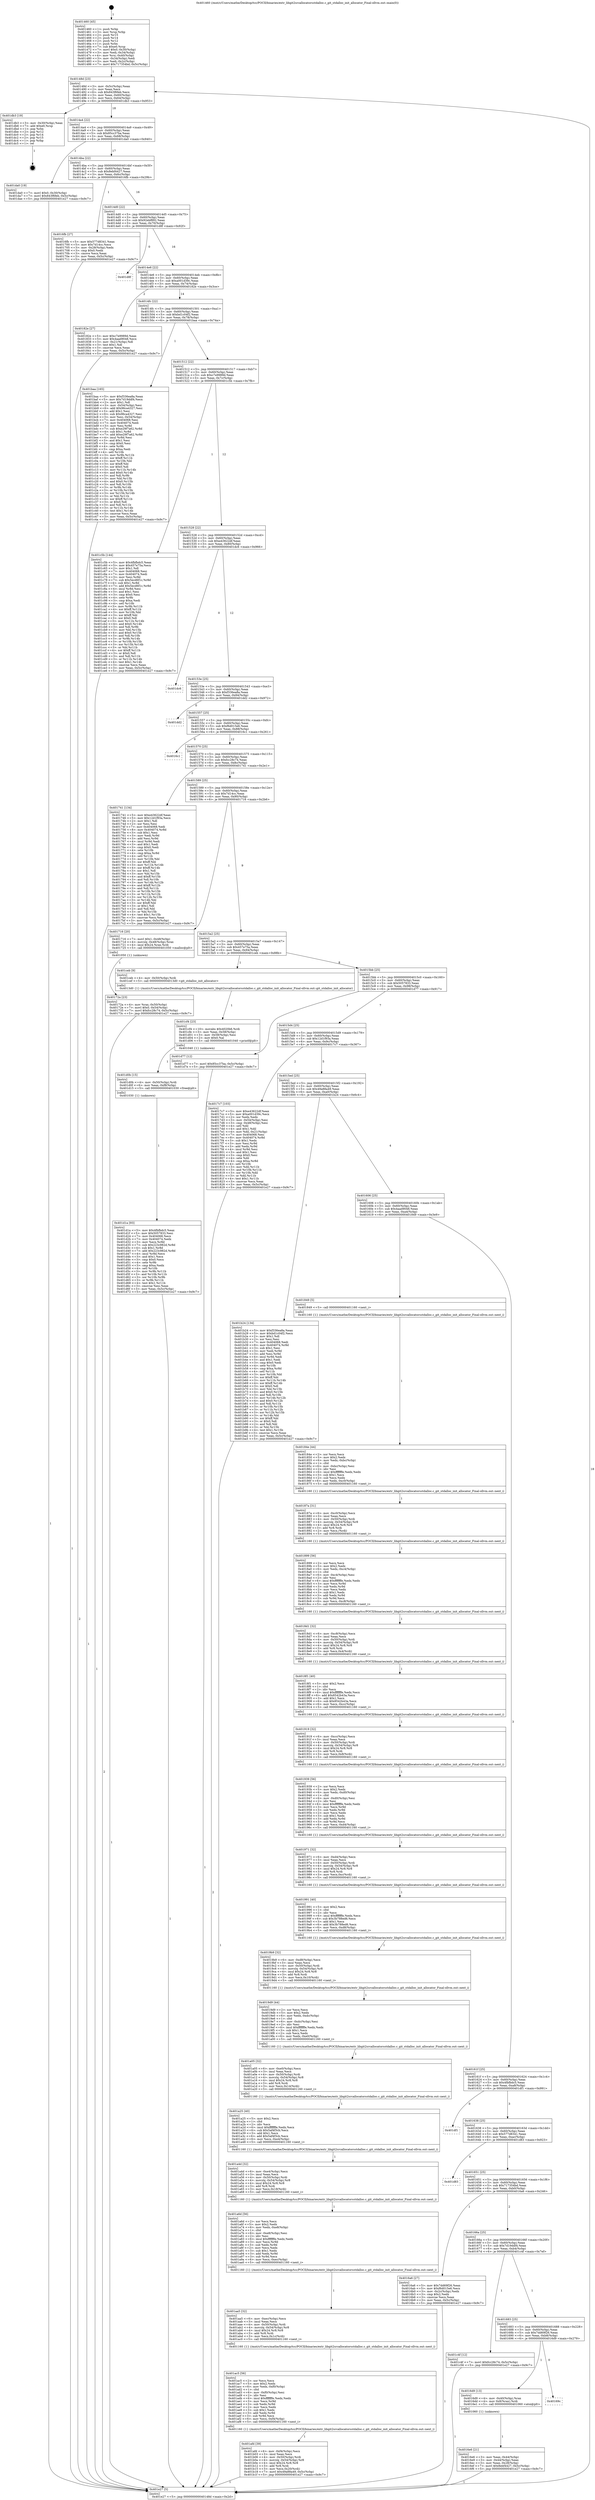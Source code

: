 digraph "0x401460" {
  label = "0x401460 (/mnt/c/Users/mathe/Desktop/tcc/POCII/binaries/extr_libgit2srcallocatorsstdalloc.c_git_stdalloc_init_allocator_Final-ollvm.out::main(0))"
  labelloc = "t"
  node[shape=record]

  Entry [label="",width=0.3,height=0.3,shape=circle,fillcolor=black,style=filled]
  "0x40148d" [label="{
     0x40148d [23]\l
     | [instrs]\l
     &nbsp;&nbsp;0x40148d \<+3\>: mov -0x5c(%rbp),%eax\l
     &nbsp;&nbsp;0x401490 \<+2\>: mov %eax,%ecx\l
     &nbsp;&nbsp;0x401492 \<+6\>: sub $0x843f6feb,%ecx\l
     &nbsp;&nbsp;0x401498 \<+3\>: mov %eax,-0x60(%rbp)\l
     &nbsp;&nbsp;0x40149b \<+3\>: mov %ecx,-0x64(%rbp)\l
     &nbsp;&nbsp;0x40149e \<+6\>: je 0000000000401db3 \<main+0x953\>\l
  }"]
  "0x401db3" [label="{
     0x401db3 [19]\l
     | [instrs]\l
     &nbsp;&nbsp;0x401db3 \<+3\>: mov -0x30(%rbp),%eax\l
     &nbsp;&nbsp;0x401db6 \<+7\>: add $0xe0,%rsp\l
     &nbsp;&nbsp;0x401dbd \<+1\>: pop %rbx\l
     &nbsp;&nbsp;0x401dbe \<+2\>: pop %r12\l
     &nbsp;&nbsp;0x401dc0 \<+2\>: pop %r14\l
     &nbsp;&nbsp;0x401dc2 \<+2\>: pop %r15\l
     &nbsp;&nbsp;0x401dc4 \<+1\>: pop %rbp\l
     &nbsp;&nbsp;0x401dc5 \<+1\>: ret\l
  }"]
  "0x4014a4" [label="{
     0x4014a4 [22]\l
     | [instrs]\l
     &nbsp;&nbsp;0x4014a4 \<+5\>: jmp 00000000004014a9 \<main+0x49\>\l
     &nbsp;&nbsp;0x4014a9 \<+3\>: mov -0x60(%rbp),%eax\l
     &nbsp;&nbsp;0x4014ac \<+5\>: sub $0x85cc37ba,%eax\l
     &nbsp;&nbsp;0x4014b1 \<+3\>: mov %eax,-0x68(%rbp)\l
     &nbsp;&nbsp;0x4014b4 \<+6\>: je 0000000000401da0 \<main+0x940\>\l
  }"]
  Exit [label="",width=0.3,height=0.3,shape=circle,fillcolor=black,style=filled,peripheries=2]
  "0x401da0" [label="{
     0x401da0 [19]\l
     | [instrs]\l
     &nbsp;&nbsp;0x401da0 \<+7\>: movl $0x0,-0x30(%rbp)\l
     &nbsp;&nbsp;0x401da7 \<+7\>: movl $0x843f6feb,-0x5c(%rbp)\l
     &nbsp;&nbsp;0x401dae \<+5\>: jmp 0000000000401e27 \<main+0x9c7\>\l
  }"]
  "0x4014ba" [label="{
     0x4014ba [22]\l
     | [instrs]\l
     &nbsp;&nbsp;0x4014ba \<+5\>: jmp 00000000004014bf \<main+0x5f\>\l
     &nbsp;&nbsp;0x4014bf \<+3\>: mov -0x60(%rbp),%eax\l
     &nbsp;&nbsp;0x4014c2 \<+5\>: sub $0x8ebf4427,%eax\l
     &nbsp;&nbsp;0x4014c7 \<+3\>: mov %eax,-0x6c(%rbp)\l
     &nbsp;&nbsp;0x4014ca \<+6\>: je 00000000004016fb \<main+0x29b\>\l
  }"]
  "0x401d1a" [label="{
     0x401d1a [93]\l
     | [instrs]\l
     &nbsp;&nbsp;0x401d1a \<+5\>: mov $0x4fbfbdc5,%eax\l
     &nbsp;&nbsp;0x401d1f \<+5\>: mov $0x5057833,%esi\l
     &nbsp;&nbsp;0x401d24 \<+7\>: mov 0x404068,%ecx\l
     &nbsp;&nbsp;0x401d2b \<+7\>: mov 0x404074,%edx\l
     &nbsp;&nbsp;0x401d32 \<+3\>: mov %ecx,%r8d\l
     &nbsp;&nbsp;0x401d35 \<+7\>: sub $0x223c982d,%r8d\l
     &nbsp;&nbsp;0x401d3c \<+4\>: sub $0x1,%r8d\l
     &nbsp;&nbsp;0x401d40 \<+7\>: add $0x223c982d,%r8d\l
     &nbsp;&nbsp;0x401d47 \<+4\>: imul %r8d,%ecx\l
     &nbsp;&nbsp;0x401d4b \<+3\>: and $0x1,%ecx\l
     &nbsp;&nbsp;0x401d4e \<+3\>: cmp $0x0,%ecx\l
     &nbsp;&nbsp;0x401d51 \<+4\>: sete %r9b\l
     &nbsp;&nbsp;0x401d55 \<+3\>: cmp $0xa,%edx\l
     &nbsp;&nbsp;0x401d58 \<+4\>: setl %r10b\l
     &nbsp;&nbsp;0x401d5c \<+3\>: mov %r9b,%r11b\l
     &nbsp;&nbsp;0x401d5f \<+3\>: and %r10b,%r11b\l
     &nbsp;&nbsp;0x401d62 \<+3\>: xor %r10b,%r9b\l
     &nbsp;&nbsp;0x401d65 \<+3\>: or %r9b,%r11b\l
     &nbsp;&nbsp;0x401d68 \<+4\>: test $0x1,%r11b\l
     &nbsp;&nbsp;0x401d6c \<+3\>: cmovne %esi,%eax\l
     &nbsp;&nbsp;0x401d6f \<+3\>: mov %eax,-0x5c(%rbp)\l
     &nbsp;&nbsp;0x401d72 \<+5\>: jmp 0000000000401e27 \<main+0x9c7\>\l
  }"]
  "0x4016fb" [label="{
     0x4016fb [27]\l
     | [instrs]\l
     &nbsp;&nbsp;0x4016fb \<+5\>: mov $0x577d8341,%eax\l
     &nbsp;&nbsp;0x401700 \<+5\>: mov $0x7d14cc,%ecx\l
     &nbsp;&nbsp;0x401705 \<+3\>: mov -0x28(%rbp),%edx\l
     &nbsp;&nbsp;0x401708 \<+3\>: cmp $0x0,%edx\l
     &nbsp;&nbsp;0x40170b \<+3\>: cmove %ecx,%eax\l
     &nbsp;&nbsp;0x40170e \<+3\>: mov %eax,-0x5c(%rbp)\l
     &nbsp;&nbsp;0x401711 \<+5\>: jmp 0000000000401e27 \<main+0x9c7\>\l
  }"]
  "0x4014d0" [label="{
     0x4014d0 [22]\l
     | [instrs]\l
     &nbsp;&nbsp;0x4014d0 \<+5\>: jmp 00000000004014d5 \<main+0x75\>\l
     &nbsp;&nbsp;0x4014d5 \<+3\>: mov -0x60(%rbp),%eax\l
     &nbsp;&nbsp;0x4014d8 \<+5\>: sub $0x92ebf892,%eax\l
     &nbsp;&nbsp;0x4014dd \<+3\>: mov %eax,-0x70(%rbp)\l
     &nbsp;&nbsp;0x4014e0 \<+6\>: je 0000000000401d8f \<main+0x92f\>\l
  }"]
  "0x401d0b" [label="{
     0x401d0b [15]\l
     | [instrs]\l
     &nbsp;&nbsp;0x401d0b \<+4\>: mov -0x50(%rbp),%rdi\l
     &nbsp;&nbsp;0x401d0f \<+6\>: mov %eax,-0xf8(%rbp)\l
     &nbsp;&nbsp;0x401d15 \<+5\>: call 0000000000401030 \<free@plt\>\l
     | [calls]\l
     &nbsp;&nbsp;0x401030 \{1\} (unknown)\l
  }"]
  "0x401d8f" [label="{
     0x401d8f\l
  }", style=dashed]
  "0x4014e6" [label="{
     0x4014e6 [22]\l
     | [instrs]\l
     &nbsp;&nbsp;0x4014e6 \<+5\>: jmp 00000000004014eb \<main+0x8b\>\l
     &nbsp;&nbsp;0x4014eb \<+3\>: mov -0x60(%rbp),%eax\l
     &nbsp;&nbsp;0x4014ee \<+5\>: sub $0xa001d39c,%eax\l
     &nbsp;&nbsp;0x4014f3 \<+3\>: mov %eax,-0x74(%rbp)\l
     &nbsp;&nbsp;0x4014f6 \<+6\>: je 000000000040182e \<main+0x3ce\>\l
  }"]
  "0x401cf4" [label="{
     0x401cf4 [23]\l
     | [instrs]\l
     &nbsp;&nbsp;0x401cf4 \<+10\>: movabs $0x4020b6,%rdi\l
     &nbsp;&nbsp;0x401cfe \<+3\>: mov %eax,-0x58(%rbp)\l
     &nbsp;&nbsp;0x401d01 \<+3\>: mov -0x58(%rbp),%esi\l
     &nbsp;&nbsp;0x401d04 \<+2\>: mov $0x0,%al\l
     &nbsp;&nbsp;0x401d06 \<+5\>: call 0000000000401040 \<printf@plt\>\l
     | [calls]\l
     &nbsp;&nbsp;0x401040 \{1\} (unknown)\l
  }"]
  "0x40182e" [label="{
     0x40182e [27]\l
     | [instrs]\l
     &nbsp;&nbsp;0x40182e \<+5\>: mov $0xc7e9989d,%eax\l
     &nbsp;&nbsp;0x401833 \<+5\>: mov $0x4aad9048,%ecx\l
     &nbsp;&nbsp;0x401838 \<+3\>: mov -0x21(%rbp),%dl\l
     &nbsp;&nbsp;0x40183b \<+3\>: test $0x1,%dl\l
     &nbsp;&nbsp;0x40183e \<+3\>: cmovne %ecx,%eax\l
     &nbsp;&nbsp;0x401841 \<+3\>: mov %eax,-0x5c(%rbp)\l
     &nbsp;&nbsp;0x401844 \<+5\>: jmp 0000000000401e27 \<main+0x9c7\>\l
  }"]
  "0x4014fc" [label="{
     0x4014fc [22]\l
     | [instrs]\l
     &nbsp;&nbsp;0x4014fc \<+5\>: jmp 0000000000401501 \<main+0xa1\>\l
     &nbsp;&nbsp;0x401501 \<+3\>: mov -0x60(%rbp),%eax\l
     &nbsp;&nbsp;0x401504 \<+5\>: sub $0xbd1c04f2,%eax\l
     &nbsp;&nbsp;0x401509 \<+3\>: mov %eax,-0x78(%rbp)\l
     &nbsp;&nbsp;0x40150c \<+6\>: je 0000000000401baa \<main+0x74a\>\l
  }"]
  "0x401afd" [label="{
     0x401afd [39]\l
     | [instrs]\l
     &nbsp;&nbsp;0x401afd \<+6\>: mov -0xf4(%rbp),%ecx\l
     &nbsp;&nbsp;0x401b03 \<+3\>: imul %eax,%ecx\l
     &nbsp;&nbsp;0x401b06 \<+4\>: mov -0x50(%rbp),%rdi\l
     &nbsp;&nbsp;0x401b0a \<+4\>: movslq -0x54(%rbp),%r8\l
     &nbsp;&nbsp;0x401b0e \<+4\>: imul $0x24,%r8,%r8\l
     &nbsp;&nbsp;0x401b12 \<+3\>: add %r8,%rdi\l
     &nbsp;&nbsp;0x401b15 \<+3\>: mov %ecx,0x20(%rdi)\l
     &nbsp;&nbsp;0x401b18 \<+7\>: movl $0x49a88a49,-0x5c(%rbp)\l
     &nbsp;&nbsp;0x401b1f \<+5\>: jmp 0000000000401e27 \<main+0x9c7\>\l
  }"]
  "0x401baa" [label="{
     0x401baa [165]\l
     | [instrs]\l
     &nbsp;&nbsp;0x401baa \<+5\>: mov $0xf336ea8a,%eax\l
     &nbsp;&nbsp;0x401baf \<+5\>: mov $0x7d19ddf4,%ecx\l
     &nbsp;&nbsp;0x401bb4 \<+2\>: mov $0x1,%dl\l
     &nbsp;&nbsp;0x401bb6 \<+3\>: mov -0x54(%rbp),%esi\l
     &nbsp;&nbsp;0x401bb9 \<+6\>: add $0x96ca4327,%esi\l
     &nbsp;&nbsp;0x401bbf \<+3\>: add $0x1,%esi\l
     &nbsp;&nbsp;0x401bc2 \<+6\>: sub $0x96ca4327,%esi\l
     &nbsp;&nbsp;0x401bc8 \<+3\>: mov %esi,-0x54(%rbp)\l
     &nbsp;&nbsp;0x401bcb \<+7\>: mov 0x404068,%esi\l
     &nbsp;&nbsp;0x401bd2 \<+7\>: mov 0x404074,%edi\l
     &nbsp;&nbsp;0x401bd9 \<+3\>: mov %esi,%r8d\l
     &nbsp;&nbsp;0x401bdc \<+7\>: sub $0xe29f7a62,%r8d\l
     &nbsp;&nbsp;0x401be3 \<+4\>: sub $0x1,%r8d\l
     &nbsp;&nbsp;0x401be7 \<+7\>: add $0xe29f7a62,%r8d\l
     &nbsp;&nbsp;0x401bee \<+4\>: imul %r8d,%esi\l
     &nbsp;&nbsp;0x401bf2 \<+3\>: and $0x1,%esi\l
     &nbsp;&nbsp;0x401bf5 \<+3\>: cmp $0x0,%esi\l
     &nbsp;&nbsp;0x401bf8 \<+4\>: sete %r9b\l
     &nbsp;&nbsp;0x401bfc \<+3\>: cmp $0xa,%edi\l
     &nbsp;&nbsp;0x401bff \<+4\>: setl %r10b\l
     &nbsp;&nbsp;0x401c03 \<+3\>: mov %r9b,%r11b\l
     &nbsp;&nbsp;0x401c06 \<+4\>: xor $0xff,%r11b\l
     &nbsp;&nbsp;0x401c0a \<+3\>: mov %r10b,%bl\l
     &nbsp;&nbsp;0x401c0d \<+3\>: xor $0xff,%bl\l
     &nbsp;&nbsp;0x401c10 \<+3\>: xor $0x0,%dl\l
     &nbsp;&nbsp;0x401c13 \<+3\>: mov %r11b,%r14b\l
     &nbsp;&nbsp;0x401c16 \<+4\>: and $0x0,%r14b\l
     &nbsp;&nbsp;0x401c1a \<+3\>: and %dl,%r9b\l
     &nbsp;&nbsp;0x401c1d \<+3\>: mov %bl,%r15b\l
     &nbsp;&nbsp;0x401c20 \<+4\>: and $0x0,%r15b\l
     &nbsp;&nbsp;0x401c24 \<+3\>: and %dl,%r10b\l
     &nbsp;&nbsp;0x401c27 \<+3\>: or %r9b,%r14b\l
     &nbsp;&nbsp;0x401c2a \<+3\>: or %r10b,%r15b\l
     &nbsp;&nbsp;0x401c2d \<+3\>: xor %r15b,%r14b\l
     &nbsp;&nbsp;0x401c30 \<+3\>: or %bl,%r11b\l
     &nbsp;&nbsp;0x401c33 \<+4\>: xor $0xff,%r11b\l
     &nbsp;&nbsp;0x401c37 \<+3\>: or $0x0,%dl\l
     &nbsp;&nbsp;0x401c3a \<+3\>: and %dl,%r11b\l
     &nbsp;&nbsp;0x401c3d \<+3\>: or %r11b,%r14b\l
     &nbsp;&nbsp;0x401c40 \<+4\>: test $0x1,%r14b\l
     &nbsp;&nbsp;0x401c44 \<+3\>: cmovne %ecx,%eax\l
     &nbsp;&nbsp;0x401c47 \<+3\>: mov %eax,-0x5c(%rbp)\l
     &nbsp;&nbsp;0x401c4a \<+5\>: jmp 0000000000401e27 \<main+0x9c7\>\l
  }"]
  "0x401512" [label="{
     0x401512 [22]\l
     | [instrs]\l
     &nbsp;&nbsp;0x401512 \<+5\>: jmp 0000000000401517 \<main+0xb7\>\l
     &nbsp;&nbsp;0x401517 \<+3\>: mov -0x60(%rbp),%eax\l
     &nbsp;&nbsp;0x40151a \<+5\>: sub $0xc7e9989d,%eax\l
     &nbsp;&nbsp;0x40151f \<+3\>: mov %eax,-0x7c(%rbp)\l
     &nbsp;&nbsp;0x401522 \<+6\>: je 0000000000401c5b \<main+0x7fb\>\l
  }"]
  "0x401ac5" [label="{
     0x401ac5 [56]\l
     | [instrs]\l
     &nbsp;&nbsp;0x401ac5 \<+2\>: xor %ecx,%ecx\l
     &nbsp;&nbsp;0x401ac7 \<+5\>: mov $0x2,%edx\l
     &nbsp;&nbsp;0x401acc \<+6\>: mov %edx,-0xf0(%rbp)\l
     &nbsp;&nbsp;0x401ad2 \<+1\>: cltd\l
     &nbsp;&nbsp;0x401ad3 \<+6\>: mov -0xf0(%rbp),%esi\l
     &nbsp;&nbsp;0x401ad9 \<+2\>: idiv %esi\l
     &nbsp;&nbsp;0x401adb \<+6\>: imul $0xfffffffe,%edx,%edx\l
     &nbsp;&nbsp;0x401ae1 \<+3\>: mov %ecx,%r9d\l
     &nbsp;&nbsp;0x401ae4 \<+3\>: sub %edx,%r9d\l
     &nbsp;&nbsp;0x401ae7 \<+2\>: mov %ecx,%edx\l
     &nbsp;&nbsp;0x401ae9 \<+3\>: sub $0x1,%edx\l
     &nbsp;&nbsp;0x401aec \<+3\>: add %edx,%r9d\l
     &nbsp;&nbsp;0x401aef \<+3\>: sub %r9d,%ecx\l
     &nbsp;&nbsp;0x401af2 \<+6\>: mov %ecx,-0xf4(%rbp)\l
     &nbsp;&nbsp;0x401af8 \<+5\>: call 0000000000401160 \<next_i\>\l
     | [calls]\l
     &nbsp;&nbsp;0x401160 \{1\} (/mnt/c/Users/mathe/Desktop/tcc/POCII/binaries/extr_libgit2srcallocatorsstdalloc.c_git_stdalloc_init_allocator_Final-ollvm.out::next_i)\l
  }"]
  "0x401c5b" [label="{
     0x401c5b [144]\l
     | [instrs]\l
     &nbsp;&nbsp;0x401c5b \<+5\>: mov $0x4fbfbdc5,%eax\l
     &nbsp;&nbsp;0x401c60 \<+5\>: mov $0x457e75a,%ecx\l
     &nbsp;&nbsp;0x401c65 \<+2\>: mov $0x1,%dl\l
     &nbsp;&nbsp;0x401c67 \<+7\>: mov 0x404068,%esi\l
     &nbsp;&nbsp;0x401c6e \<+7\>: mov 0x404074,%edi\l
     &nbsp;&nbsp;0x401c75 \<+3\>: mov %esi,%r8d\l
     &nbsp;&nbsp;0x401c78 \<+7\>: sub $0x5ecd6f1c,%r8d\l
     &nbsp;&nbsp;0x401c7f \<+4\>: sub $0x1,%r8d\l
     &nbsp;&nbsp;0x401c83 \<+7\>: add $0x5ecd6f1c,%r8d\l
     &nbsp;&nbsp;0x401c8a \<+4\>: imul %r8d,%esi\l
     &nbsp;&nbsp;0x401c8e \<+3\>: and $0x1,%esi\l
     &nbsp;&nbsp;0x401c91 \<+3\>: cmp $0x0,%esi\l
     &nbsp;&nbsp;0x401c94 \<+4\>: sete %r9b\l
     &nbsp;&nbsp;0x401c98 \<+3\>: cmp $0xa,%edi\l
     &nbsp;&nbsp;0x401c9b \<+4\>: setl %r10b\l
     &nbsp;&nbsp;0x401c9f \<+3\>: mov %r9b,%r11b\l
     &nbsp;&nbsp;0x401ca2 \<+4\>: xor $0xff,%r11b\l
     &nbsp;&nbsp;0x401ca6 \<+3\>: mov %r10b,%bl\l
     &nbsp;&nbsp;0x401ca9 \<+3\>: xor $0xff,%bl\l
     &nbsp;&nbsp;0x401cac \<+3\>: xor $0x0,%dl\l
     &nbsp;&nbsp;0x401caf \<+3\>: mov %r11b,%r14b\l
     &nbsp;&nbsp;0x401cb2 \<+4\>: and $0x0,%r14b\l
     &nbsp;&nbsp;0x401cb6 \<+3\>: and %dl,%r9b\l
     &nbsp;&nbsp;0x401cb9 \<+3\>: mov %bl,%r15b\l
     &nbsp;&nbsp;0x401cbc \<+4\>: and $0x0,%r15b\l
     &nbsp;&nbsp;0x401cc0 \<+3\>: and %dl,%r10b\l
     &nbsp;&nbsp;0x401cc3 \<+3\>: or %r9b,%r14b\l
     &nbsp;&nbsp;0x401cc6 \<+3\>: or %r10b,%r15b\l
     &nbsp;&nbsp;0x401cc9 \<+3\>: xor %r15b,%r14b\l
     &nbsp;&nbsp;0x401ccc \<+3\>: or %bl,%r11b\l
     &nbsp;&nbsp;0x401ccf \<+4\>: xor $0xff,%r11b\l
     &nbsp;&nbsp;0x401cd3 \<+3\>: or $0x0,%dl\l
     &nbsp;&nbsp;0x401cd6 \<+3\>: and %dl,%r11b\l
     &nbsp;&nbsp;0x401cd9 \<+3\>: or %r11b,%r14b\l
     &nbsp;&nbsp;0x401cdc \<+4\>: test $0x1,%r14b\l
     &nbsp;&nbsp;0x401ce0 \<+3\>: cmovne %ecx,%eax\l
     &nbsp;&nbsp;0x401ce3 \<+3\>: mov %eax,-0x5c(%rbp)\l
     &nbsp;&nbsp;0x401ce6 \<+5\>: jmp 0000000000401e27 \<main+0x9c7\>\l
  }"]
  "0x401528" [label="{
     0x401528 [22]\l
     | [instrs]\l
     &nbsp;&nbsp;0x401528 \<+5\>: jmp 000000000040152d \<main+0xcd\>\l
     &nbsp;&nbsp;0x40152d \<+3\>: mov -0x60(%rbp),%eax\l
     &nbsp;&nbsp;0x401530 \<+5\>: sub $0xe43622df,%eax\l
     &nbsp;&nbsp;0x401535 \<+3\>: mov %eax,-0x80(%rbp)\l
     &nbsp;&nbsp;0x401538 \<+6\>: je 0000000000401dc6 \<main+0x966\>\l
  }"]
  "0x401aa5" [label="{
     0x401aa5 [32]\l
     | [instrs]\l
     &nbsp;&nbsp;0x401aa5 \<+6\>: mov -0xec(%rbp),%ecx\l
     &nbsp;&nbsp;0x401aab \<+3\>: imul %eax,%ecx\l
     &nbsp;&nbsp;0x401aae \<+4\>: mov -0x50(%rbp),%rdi\l
     &nbsp;&nbsp;0x401ab2 \<+4\>: movslq -0x54(%rbp),%r8\l
     &nbsp;&nbsp;0x401ab6 \<+4\>: imul $0x24,%r8,%r8\l
     &nbsp;&nbsp;0x401aba \<+3\>: add %r8,%rdi\l
     &nbsp;&nbsp;0x401abd \<+3\>: mov %ecx,0x1c(%rdi)\l
     &nbsp;&nbsp;0x401ac0 \<+5\>: call 0000000000401160 \<next_i\>\l
     | [calls]\l
     &nbsp;&nbsp;0x401160 \{1\} (/mnt/c/Users/mathe/Desktop/tcc/POCII/binaries/extr_libgit2srcallocatorsstdalloc.c_git_stdalloc_init_allocator_Final-ollvm.out::next_i)\l
  }"]
  "0x401dc6" [label="{
     0x401dc6\l
  }", style=dashed]
  "0x40153e" [label="{
     0x40153e [25]\l
     | [instrs]\l
     &nbsp;&nbsp;0x40153e \<+5\>: jmp 0000000000401543 \<main+0xe3\>\l
     &nbsp;&nbsp;0x401543 \<+3\>: mov -0x60(%rbp),%eax\l
     &nbsp;&nbsp;0x401546 \<+5\>: sub $0xf336ea8a,%eax\l
     &nbsp;&nbsp;0x40154b \<+6\>: mov %eax,-0x84(%rbp)\l
     &nbsp;&nbsp;0x401551 \<+6\>: je 0000000000401dd2 \<main+0x972\>\l
  }"]
  "0x401a6d" [label="{
     0x401a6d [56]\l
     | [instrs]\l
     &nbsp;&nbsp;0x401a6d \<+2\>: xor %ecx,%ecx\l
     &nbsp;&nbsp;0x401a6f \<+5\>: mov $0x2,%edx\l
     &nbsp;&nbsp;0x401a74 \<+6\>: mov %edx,-0xe8(%rbp)\l
     &nbsp;&nbsp;0x401a7a \<+1\>: cltd\l
     &nbsp;&nbsp;0x401a7b \<+6\>: mov -0xe8(%rbp),%esi\l
     &nbsp;&nbsp;0x401a81 \<+2\>: idiv %esi\l
     &nbsp;&nbsp;0x401a83 \<+6\>: imul $0xfffffffe,%edx,%edx\l
     &nbsp;&nbsp;0x401a89 \<+3\>: mov %ecx,%r9d\l
     &nbsp;&nbsp;0x401a8c \<+3\>: sub %edx,%r9d\l
     &nbsp;&nbsp;0x401a8f \<+2\>: mov %ecx,%edx\l
     &nbsp;&nbsp;0x401a91 \<+3\>: sub $0x1,%edx\l
     &nbsp;&nbsp;0x401a94 \<+3\>: add %edx,%r9d\l
     &nbsp;&nbsp;0x401a97 \<+3\>: sub %r9d,%ecx\l
     &nbsp;&nbsp;0x401a9a \<+6\>: mov %ecx,-0xec(%rbp)\l
     &nbsp;&nbsp;0x401aa0 \<+5\>: call 0000000000401160 \<next_i\>\l
     | [calls]\l
     &nbsp;&nbsp;0x401160 \{1\} (/mnt/c/Users/mathe/Desktop/tcc/POCII/binaries/extr_libgit2srcallocatorsstdalloc.c_git_stdalloc_init_allocator_Final-ollvm.out::next_i)\l
  }"]
  "0x401dd2" [label="{
     0x401dd2\l
  }", style=dashed]
  "0x401557" [label="{
     0x401557 [25]\l
     | [instrs]\l
     &nbsp;&nbsp;0x401557 \<+5\>: jmp 000000000040155c \<main+0xfc\>\l
     &nbsp;&nbsp;0x40155c \<+3\>: mov -0x60(%rbp),%eax\l
     &nbsp;&nbsp;0x40155f \<+5\>: sub $0xf6d015e6,%eax\l
     &nbsp;&nbsp;0x401564 \<+6\>: mov %eax,-0x88(%rbp)\l
     &nbsp;&nbsp;0x40156a \<+6\>: je 00000000004016c1 \<main+0x261\>\l
  }"]
  "0x401a4d" [label="{
     0x401a4d [32]\l
     | [instrs]\l
     &nbsp;&nbsp;0x401a4d \<+6\>: mov -0xe4(%rbp),%ecx\l
     &nbsp;&nbsp;0x401a53 \<+3\>: imul %eax,%ecx\l
     &nbsp;&nbsp;0x401a56 \<+4\>: mov -0x50(%rbp),%rdi\l
     &nbsp;&nbsp;0x401a5a \<+4\>: movslq -0x54(%rbp),%r8\l
     &nbsp;&nbsp;0x401a5e \<+4\>: imul $0x24,%r8,%r8\l
     &nbsp;&nbsp;0x401a62 \<+3\>: add %r8,%rdi\l
     &nbsp;&nbsp;0x401a65 \<+3\>: mov %ecx,0x18(%rdi)\l
     &nbsp;&nbsp;0x401a68 \<+5\>: call 0000000000401160 \<next_i\>\l
     | [calls]\l
     &nbsp;&nbsp;0x401160 \{1\} (/mnt/c/Users/mathe/Desktop/tcc/POCII/binaries/extr_libgit2srcallocatorsstdalloc.c_git_stdalloc_init_allocator_Final-ollvm.out::next_i)\l
  }"]
  "0x4016c1" [label="{
     0x4016c1\l
  }", style=dashed]
  "0x401570" [label="{
     0x401570 [25]\l
     | [instrs]\l
     &nbsp;&nbsp;0x401570 \<+5\>: jmp 0000000000401575 \<main+0x115\>\l
     &nbsp;&nbsp;0x401575 \<+3\>: mov -0x60(%rbp),%eax\l
     &nbsp;&nbsp;0x401578 \<+5\>: sub $0xfcc28c74,%eax\l
     &nbsp;&nbsp;0x40157d \<+6\>: mov %eax,-0x8c(%rbp)\l
     &nbsp;&nbsp;0x401583 \<+6\>: je 0000000000401741 \<main+0x2e1\>\l
  }"]
  "0x401a25" [label="{
     0x401a25 [40]\l
     | [instrs]\l
     &nbsp;&nbsp;0x401a25 \<+5\>: mov $0x2,%ecx\l
     &nbsp;&nbsp;0x401a2a \<+1\>: cltd\l
     &nbsp;&nbsp;0x401a2b \<+2\>: idiv %ecx\l
     &nbsp;&nbsp;0x401a2d \<+6\>: imul $0xfffffffe,%edx,%ecx\l
     &nbsp;&nbsp;0x401a33 \<+6\>: sub $0x5af4f3cb,%ecx\l
     &nbsp;&nbsp;0x401a39 \<+3\>: add $0x1,%ecx\l
     &nbsp;&nbsp;0x401a3c \<+6\>: add $0x5af4f3cb,%ecx\l
     &nbsp;&nbsp;0x401a42 \<+6\>: mov %ecx,-0xe4(%rbp)\l
     &nbsp;&nbsp;0x401a48 \<+5\>: call 0000000000401160 \<next_i\>\l
     | [calls]\l
     &nbsp;&nbsp;0x401160 \{1\} (/mnt/c/Users/mathe/Desktop/tcc/POCII/binaries/extr_libgit2srcallocatorsstdalloc.c_git_stdalloc_init_allocator_Final-ollvm.out::next_i)\l
  }"]
  "0x401741" [label="{
     0x401741 [134]\l
     | [instrs]\l
     &nbsp;&nbsp;0x401741 \<+5\>: mov $0xe43622df,%eax\l
     &nbsp;&nbsp;0x401746 \<+5\>: mov $0x12d1f93a,%ecx\l
     &nbsp;&nbsp;0x40174b \<+2\>: mov $0x1,%dl\l
     &nbsp;&nbsp;0x40174d \<+2\>: xor %esi,%esi\l
     &nbsp;&nbsp;0x40174f \<+7\>: mov 0x404068,%edi\l
     &nbsp;&nbsp;0x401756 \<+8\>: mov 0x404074,%r8d\l
     &nbsp;&nbsp;0x40175e \<+3\>: sub $0x1,%esi\l
     &nbsp;&nbsp;0x401761 \<+3\>: mov %edi,%r9d\l
     &nbsp;&nbsp;0x401764 \<+3\>: add %esi,%r9d\l
     &nbsp;&nbsp;0x401767 \<+4\>: imul %r9d,%edi\l
     &nbsp;&nbsp;0x40176b \<+3\>: and $0x1,%edi\l
     &nbsp;&nbsp;0x40176e \<+3\>: cmp $0x0,%edi\l
     &nbsp;&nbsp;0x401771 \<+4\>: sete %r10b\l
     &nbsp;&nbsp;0x401775 \<+4\>: cmp $0xa,%r8d\l
     &nbsp;&nbsp;0x401779 \<+4\>: setl %r11b\l
     &nbsp;&nbsp;0x40177d \<+3\>: mov %r10b,%bl\l
     &nbsp;&nbsp;0x401780 \<+3\>: xor $0xff,%bl\l
     &nbsp;&nbsp;0x401783 \<+3\>: mov %r11b,%r14b\l
     &nbsp;&nbsp;0x401786 \<+4\>: xor $0xff,%r14b\l
     &nbsp;&nbsp;0x40178a \<+3\>: xor $0x1,%dl\l
     &nbsp;&nbsp;0x40178d \<+3\>: mov %bl,%r15b\l
     &nbsp;&nbsp;0x401790 \<+4\>: and $0xff,%r15b\l
     &nbsp;&nbsp;0x401794 \<+3\>: and %dl,%r10b\l
     &nbsp;&nbsp;0x401797 \<+3\>: mov %r14b,%r12b\l
     &nbsp;&nbsp;0x40179a \<+4\>: and $0xff,%r12b\l
     &nbsp;&nbsp;0x40179e \<+3\>: and %dl,%r11b\l
     &nbsp;&nbsp;0x4017a1 \<+3\>: or %r10b,%r15b\l
     &nbsp;&nbsp;0x4017a4 \<+3\>: or %r11b,%r12b\l
     &nbsp;&nbsp;0x4017a7 \<+3\>: xor %r12b,%r15b\l
     &nbsp;&nbsp;0x4017aa \<+3\>: or %r14b,%bl\l
     &nbsp;&nbsp;0x4017ad \<+3\>: xor $0xff,%bl\l
     &nbsp;&nbsp;0x4017b0 \<+3\>: or $0x1,%dl\l
     &nbsp;&nbsp;0x4017b3 \<+2\>: and %dl,%bl\l
     &nbsp;&nbsp;0x4017b5 \<+3\>: or %bl,%r15b\l
     &nbsp;&nbsp;0x4017b8 \<+4\>: test $0x1,%r15b\l
     &nbsp;&nbsp;0x4017bc \<+3\>: cmovne %ecx,%eax\l
     &nbsp;&nbsp;0x4017bf \<+3\>: mov %eax,-0x5c(%rbp)\l
     &nbsp;&nbsp;0x4017c2 \<+5\>: jmp 0000000000401e27 \<main+0x9c7\>\l
  }"]
  "0x401589" [label="{
     0x401589 [25]\l
     | [instrs]\l
     &nbsp;&nbsp;0x401589 \<+5\>: jmp 000000000040158e \<main+0x12e\>\l
     &nbsp;&nbsp;0x40158e \<+3\>: mov -0x60(%rbp),%eax\l
     &nbsp;&nbsp;0x401591 \<+5\>: sub $0x7d14cc,%eax\l
     &nbsp;&nbsp;0x401596 \<+6\>: mov %eax,-0x90(%rbp)\l
     &nbsp;&nbsp;0x40159c \<+6\>: je 0000000000401716 \<main+0x2b6\>\l
  }"]
  "0x401a05" [label="{
     0x401a05 [32]\l
     | [instrs]\l
     &nbsp;&nbsp;0x401a05 \<+6\>: mov -0xe0(%rbp),%ecx\l
     &nbsp;&nbsp;0x401a0b \<+3\>: imul %eax,%ecx\l
     &nbsp;&nbsp;0x401a0e \<+4\>: mov -0x50(%rbp),%rdi\l
     &nbsp;&nbsp;0x401a12 \<+4\>: movslq -0x54(%rbp),%r8\l
     &nbsp;&nbsp;0x401a16 \<+4\>: imul $0x24,%r8,%r8\l
     &nbsp;&nbsp;0x401a1a \<+3\>: add %r8,%rdi\l
     &nbsp;&nbsp;0x401a1d \<+3\>: mov %ecx,0x14(%rdi)\l
     &nbsp;&nbsp;0x401a20 \<+5\>: call 0000000000401160 \<next_i\>\l
     | [calls]\l
     &nbsp;&nbsp;0x401160 \{1\} (/mnt/c/Users/mathe/Desktop/tcc/POCII/binaries/extr_libgit2srcallocatorsstdalloc.c_git_stdalloc_init_allocator_Final-ollvm.out::next_i)\l
  }"]
  "0x401716" [label="{
     0x401716 [20]\l
     | [instrs]\l
     &nbsp;&nbsp;0x401716 \<+7\>: movl $0x1,-0x48(%rbp)\l
     &nbsp;&nbsp;0x40171d \<+4\>: movslq -0x48(%rbp),%rax\l
     &nbsp;&nbsp;0x401721 \<+4\>: imul $0x24,%rax,%rdi\l
     &nbsp;&nbsp;0x401725 \<+5\>: call 0000000000401050 \<malloc@plt\>\l
     | [calls]\l
     &nbsp;&nbsp;0x401050 \{1\} (unknown)\l
  }"]
  "0x4015a2" [label="{
     0x4015a2 [25]\l
     | [instrs]\l
     &nbsp;&nbsp;0x4015a2 \<+5\>: jmp 00000000004015a7 \<main+0x147\>\l
     &nbsp;&nbsp;0x4015a7 \<+3\>: mov -0x60(%rbp),%eax\l
     &nbsp;&nbsp;0x4015aa \<+5\>: sub $0x457e75a,%eax\l
     &nbsp;&nbsp;0x4015af \<+6\>: mov %eax,-0x94(%rbp)\l
     &nbsp;&nbsp;0x4015b5 \<+6\>: je 0000000000401ceb \<main+0x88b\>\l
  }"]
  "0x4019d9" [label="{
     0x4019d9 [44]\l
     | [instrs]\l
     &nbsp;&nbsp;0x4019d9 \<+2\>: xor %ecx,%ecx\l
     &nbsp;&nbsp;0x4019db \<+5\>: mov $0x2,%edx\l
     &nbsp;&nbsp;0x4019e0 \<+6\>: mov %edx,-0xdc(%rbp)\l
     &nbsp;&nbsp;0x4019e6 \<+1\>: cltd\l
     &nbsp;&nbsp;0x4019e7 \<+6\>: mov -0xdc(%rbp),%esi\l
     &nbsp;&nbsp;0x4019ed \<+2\>: idiv %esi\l
     &nbsp;&nbsp;0x4019ef \<+6\>: imul $0xfffffffe,%edx,%edx\l
     &nbsp;&nbsp;0x4019f5 \<+3\>: sub $0x1,%ecx\l
     &nbsp;&nbsp;0x4019f8 \<+2\>: sub %ecx,%edx\l
     &nbsp;&nbsp;0x4019fa \<+6\>: mov %edx,-0xe0(%rbp)\l
     &nbsp;&nbsp;0x401a00 \<+5\>: call 0000000000401160 \<next_i\>\l
     | [calls]\l
     &nbsp;&nbsp;0x401160 \{1\} (/mnt/c/Users/mathe/Desktop/tcc/POCII/binaries/extr_libgit2srcallocatorsstdalloc.c_git_stdalloc_init_allocator_Final-ollvm.out::next_i)\l
  }"]
  "0x401ceb" [label="{
     0x401ceb [9]\l
     | [instrs]\l
     &nbsp;&nbsp;0x401ceb \<+4\>: mov -0x50(%rbp),%rdi\l
     &nbsp;&nbsp;0x401cef \<+5\>: call 00000000004013d0 \<git_stdalloc_init_allocator\>\l
     | [calls]\l
     &nbsp;&nbsp;0x4013d0 \{1\} (/mnt/c/Users/mathe/Desktop/tcc/POCII/binaries/extr_libgit2srcallocatorsstdalloc.c_git_stdalloc_init_allocator_Final-ollvm.out::git_stdalloc_init_allocator)\l
  }"]
  "0x4015bb" [label="{
     0x4015bb [25]\l
     | [instrs]\l
     &nbsp;&nbsp;0x4015bb \<+5\>: jmp 00000000004015c0 \<main+0x160\>\l
     &nbsp;&nbsp;0x4015c0 \<+3\>: mov -0x60(%rbp),%eax\l
     &nbsp;&nbsp;0x4015c3 \<+5\>: sub $0x5057833,%eax\l
     &nbsp;&nbsp;0x4015c8 \<+6\>: mov %eax,-0x98(%rbp)\l
     &nbsp;&nbsp;0x4015ce \<+6\>: je 0000000000401d77 \<main+0x917\>\l
  }"]
  "0x4019b9" [label="{
     0x4019b9 [32]\l
     | [instrs]\l
     &nbsp;&nbsp;0x4019b9 \<+6\>: mov -0xd8(%rbp),%ecx\l
     &nbsp;&nbsp;0x4019bf \<+3\>: imul %eax,%ecx\l
     &nbsp;&nbsp;0x4019c2 \<+4\>: mov -0x50(%rbp),%rdi\l
     &nbsp;&nbsp;0x4019c6 \<+4\>: movslq -0x54(%rbp),%r8\l
     &nbsp;&nbsp;0x4019ca \<+4\>: imul $0x24,%r8,%r8\l
     &nbsp;&nbsp;0x4019ce \<+3\>: add %r8,%rdi\l
     &nbsp;&nbsp;0x4019d1 \<+3\>: mov %ecx,0x10(%rdi)\l
     &nbsp;&nbsp;0x4019d4 \<+5\>: call 0000000000401160 \<next_i\>\l
     | [calls]\l
     &nbsp;&nbsp;0x401160 \{1\} (/mnt/c/Users/mathe/Desktop/tcc/POCII/binaries/extr_libgit2srcallocatorsstdalloc.c_git_stdalloc_init_allocator_Final-ollvm.out::next_i)\l
  }"]
  "0x401d77" [label="{
     0x401d77 [12]\l
     | [instrs]\l
     &nbsp;&nbsp;0x401d77 \<+7\>: movl $0x85cc37ba,-0x5c(%rbp)\l
     &nbsp;&nbsp;0x401d7e \<+5\>: jmp 0000000000401e27 \<main+0x9c7\>\l
  }"]
  "0x4015d4" [label="{
     0x4015d4 [25]\l
     | [instrs]\l
     &nbsp;&nbsp;0x4015d4 \<+5\>: jmp 00000000004015d9 \<main+0x179\>\l
     &nbsp;&nbsp;0x4015d9 \<+3\>: mov -0x60(%rbp),%eax\l
     &nbsp;&nbsp;0x4015dc \<+5\>: sub $0x12d1f93a,%eax\l
     &nbsp;&nbsp;0x4015e1 \<+6\>: mov %eax,-0x9c(%rbp)\l
     &nbsp;&nbsp;0x4015e7 \<+6\>: je 00000000004017c7 \<main+0x367\>\l
  }"]
  "0x401991" [label="{
     0x401991 [40]\l
     | [instrs]\l
     &nbsp;&nbsp;0x401991 \<+5\>: mov $0x2,%ecx\l
     &nbsp;&nbsp;0x401996 \<+1\>: cltd\l
     &nbsp;&nbsp;0x401997 \<+2\>: idiv %ecx\l
     &nbsp;&nbsp;0x401999 \<+6\>: imul $0xfffffffe,%edx,%ecx\l
     &nbsp;&nbsp;0x40199f \<+6\>: sub $0x3b788ed6,%ecx\l
     &nbsp;&nbsp;0x4019a5 \<+3\>: add $0x1,%ecx\l
     &nbsp;&nbsp;0x4019a8 \<+6\>: add $0x3b788ed6,%ecx\l
     &nbsp;&nbsp;0x4019ae \<+6\>: mov %ecx,-0xd8(%rbp)\l
     &nbsp;&nbsp;0x4019b4 \<+5\>: call 0000000000401160 \<next_i\>\l
     | [calls]\l
     &nbsp;&nbsp;0x401160 \{1\} (/mnt/c/Users/mathe/Desktop/tcc/POCII/binaries/extr_libgit2srcallocatorsstdalloc.c_git_stdalloc_init_allocator_Final-ollvm.out::next_i)\l
  }"]
  "0x4017c7" [label="{
     0x4017c7 [103]\l
     | [instrs]\l
     &nbsp;&nbsp;0x4017c7 \<+5\>: mov $0xe43622df,%eax\l
     &nbsp;&nbsp;0x4017cc \<+5\>: mov $0xa001d39c,%ecx\l
     &nbsp;&nbsp;0x4017d1 \<+2\>: xor %edx,%edx\l
     &nbsp;&nbsp;0x4017d3 \<+3\>: mov -0x54(%rbp),%esi\l
     &nbsp;&nbsp;0x4017d6 \<+3\>: cmp -0x48(%rbp),%esi\l
     &nbsp;&nbsp;0x4017d9 \<+4\>: setl %dil\l
     &nbsp;&nbsp;0x4017dd \<+4\>: and $0x1,%dil\l
     &nbsp;&nbsp;0x4017e1 \<+4\>: mov %dil,-0x21(%rbp)\l
     &nbsp;&nbsp;0x4017e5 \<+7\>: mov 0x404068,%esi\l
     &nbsp;&nbsp;0x4017ec \<+8\>: mov 0x404074,%r8d\l
     &nbsp;&nbsp;0x4017f4 \<+3\>: sub $0x1,%edx\l
     &nbsp;&nbsp;0x4017f7 \<+3\>: mov %esi,%r9d\l
     &nbsp;&nbsp;0x4017fa \<+3\>: add %edx,%r9d\l
     &nbsp;&nbsp;0x4017fd \<+4\>: imul %r9d,%esi\l
     &nbsp;&nbsp;0x401801 \<+3\>: and $0x1,%esi\l
     &nbsp;&nbsp;0x401804 \<+3\>: cmp $0x0,%esi\l
     &nbsp;&nbsp;0x401807 \<+4\>: sete %dil\l
     &nbsp;&nbsp;0x40180b \<+4\>: cmp $0xa,%r8d\l
     &nbsp;&nbsp;0x40180f \<+4\>: setl %r10b\l
     &nbsp;&nbsp;0x401813 \<+3\>: mov %dil,%r11b\l
     &nbsp;&nbsp;0x401816 \<+3\>: and %r10b,%r11b\l
     &nbsp;&nbsp;0x401819 \<+3\>: xor %r10b,%dil\l
     &nbsp;&nbsp;0x40181c \<+3\>: or %dil,%r11b\l
     &nbsp;&nbsp;0x40181f \<+4\>: test $0x1,%r11b\l
     &nbsp;&nbsp;0x401823 \<+3\>: cmovne %ecx,%eax\l
     &nbsp;&nbsp;0x401826 \<+3\>: mov %eax,-0x5c(%rbp)\l
     &nbsp;&nbsp;0x401829 \<+5\>: jmp 0000000000401e27 \<main+0x9c7\>\l
  }"]
  "0x4015ed" [label="{
     0x4015ed [25]\l
     | [instrs]\l
     &nbsp;&nbsp;0x4015ed \<+5\>: jmp 00000000004015f2 \<main+0x192\>\l
     &nbsp;&nbsp;0x4015f2 \<+3\>: mov -0x60(%rbp),%eax\l
     &nbsp;&nbsp;0x4015f5 \<+5\>: sub $0x49a88a49,%eax\l
     &nbsp;&nbsp;0x4015fa \<+6\>: mov %eax,-0xa0(%rbp)\l
     &nbsp;&nbsp;0x401600 \<+6\>: je 0000000000401b24 \<main+0x6c4\>\l
  }"]
  "0x401971" [label="{
     0x401971 [32]\l
     | [instrs]\l
     &nbsp;&nbsp;0x401971 \<+6\>: mov -0xd4(%rbp),%ecx\l
     &nbsp;&nbsp;0x401977 \<+3\>: imul %eax,%ecx\l
     &nbsp;&nbsp;0x40197a \<+4\>: mov -0x50(%rbp),%rdi\l
     &nbsp;&nbsp;0x40197e \<+4\>: movslq -0x54(%rbp),%r8\l
     &nbsp;&nbsp;0x401982 \<+4\>: imul $0x24,%r8,%r8\l
     &nbsp;&nbsp;0x401986 \<+3\>: add %r8,%rdi\l
     &nbsp;&nbsp;0x401989 \<+3\>: mov %ecx,0xc(%rdi)\l
     &nbsp;&nbsp;0x40198c \<+5\>: call 0000000000401160 \<next_i\>\l
     | [calls]\l
     &nbsp;&nbsp;0x401160 \{1\} (/mnt/c/Users/mathe/Desktop/tcc/POCII/binaries/extr_libgit2srcallocatorsstdalloc.c_git_stdalloc_init_allocator_Final-ollvm.out::next_i)\l
  }"]
  "0x401b24" [label="{
     0x401b24 [134]\l
     | [instrs]\l
     &nbsp;&nbsp;0x401b24 \<+5\>: mov $0xf336ea8a,%eax\l
     &nbsp;&nbsp;0x401b29 \<+5\>: mov $0xbd1c04f2,%ecx\l
     &nbsp;&nbsp;0x401b2e \<+2\>: mov $0x1,%dl\l
     &nbsp;&nbsp;0x401b30 \<+2\>: xor %esi,%esi\l
     &nbsp;&nbsp;0x401b32 \<+7\>: mov 0x404068,%edi\l
     &nbsp;&nbsp;0x401b39 \<+8\>: mov 0x404074,%r8d\l
     &nbsp;&nbsp;0x401b41 \<+3\>: sub $0x1,%esi\l
     &nbsp;&nbsp;0x401b44 \<+3\>: mov %edi,%r9d\l
     &nbsp;&nbsp;0x401b47 \<+3\>: add %esi,%r9d\l
     &nbsp;&nbsp;0x401b4a \<+4\>: imul %r9d,%edi\l
     &nbsp;&nbsp;0x401b4e \<+3\>: and $0x1,%edi\l
     &nbsp;&nbsp;0x401b51 \<+3\>: cmp $0x0,%edi\l
     &nbsp;&nbsp;0x401b54 \<+4\>: sete %r10b\l
     &nbsp;&nbsp;0x401b58 \<+4\>: cmp $0xa,%r8d\l
     &nbsp;&nbsp;0x401b5c \<+4\>: setl %r11b\l
     &nbsp;&nbsp;0x401b60 \<+3\>: mov %r10b,%bl\l
     &nbsp;&nbsp;0x401b63 \<+3\>: xor $0xff,%bl\l
     &nbsp;&nbsp;0x401b66 \<+3\>: mov %r11b,%r14b\l
     &nbsp;&nbsp;0x401b69 \<+4\>: xor $0xff,%r14b\l
     &nbsp;&nbsp;0x401b6d \<+3\>: xor $0x0,%dl\l
     &nbsp;&nbsp;0x401b70 \<+3\>: mov %bl,%r15b\l
     &nbsp;&nbsp;0x401b73 \<+4\>: and $0x0,%r15b\l
     &nbsp;&nbsp;0x401b77 \<+3\>: and %dl,%r10b\l
     &nbsp;&nbsp;0x401b7a \<+3\>: mov %r14b,%r12b\l
     &nbsp;&nbsp;0x401b7d \<+4\>: and $0x0,%r12b\l
     &nbsp;&nbsp;0x401b81 \<+3\>: and %dl,%r11b\l
     &nbsp;&nbsp;0x401b84 \<+3\>: or %r10b,%r15b\l
     &nbsp;&nbsp;0x401b87 \<+3\>: or %r11b,%r12b\l
     &nbsp;&nbsp;0x401b8a \<+3\>: xor %r12b,%r15b\l
     &nbsp;&nbsp;0x401b8d \<+3\>: or %r14b,%bl\l
     &nbsp;&nbsp;0x401b90 \<+3\>: xor $0xff,%bl\l
     &nbsp;&nbsp;0x401b93 \<+3\>: or $0x0,%dl\l
     &nbsp;&nbsp;0x401b96 \<+2\>: and %dl,%bl\l
     &nbsp;&nbsp;0x401b98 \<+3\>: or %bl,%r15b\l
     &nbsp;&nbsp;0x401b9b \<+4\>: test $0x1,%r15b\l
     &nbsp;&nbsp;0x401b9f \<+3\>: cmovne %ecx,%eax\l
     &nbsp;&nbsp;0x401ba2 \<+3\>: mov %eax,-0x5c(%rbp)\l
     &nbsp;&nbsp;0x401ba5 \<+5\>: jmp 0000000000401e27 \<main+0x9c7\>\l
  }"]
  "0x401606" [label="{
     0x401606 [25]\l
     | [instrs]\l
     &nbsp;&nbsp;0x401606 \<+5\>: jmp 000000000040160b \<main+0x1ab\>\l
     &nbsp;&nbsp;0x40160b \<+3\>: mov -0x60(%rbp),%eax\l
     &nbsp;&nbsp;0x40160e \<+5\>: sub $0x4aad9048,%eax\l
     &nbsp;&nbsp;0x401613 \<+6\>: mov %eax,-0xa4(%rbp)\l
     &nbsp;&nbsp;0x401619 \<+6\>: je 0000000000401849 \<main+0x3e9\>\l
  }"]
  "0x401939" [label="{
     0x401939 [56]\l
     | [instrs]\l
     &nbsp;&nbsp;0x401939 \<+2\>: xor %ecx,%ecx\l
     &nbsp;&nbsp;0x40193b \<+5\>: mov $0x2,%edx\l
     &nbsp;&nbsp;0x401940 \<+6\>: mov %edx,-0xd0(%rbp)\l
     &nbsp;&nbsp;0x401946 \<+1\>: cltd\l
     &nbsp;&nbsp;0x401947 \<+6\>: mov -0xd0(%rbp),%esi\l
     &nbsp;&nbsp;0x40194d \<+2\>: idiv %esi\l
     &nbsp;&nbsp;0x40194f \<+6\>: imul $0xfffffffe,%edx,%edx\l
     &nbsp;&nbsp;0x401955 \<+3\>: mov %ecx,%r9d\l
     &nbsp;&nbsp;0x401958 \<+3\>: sub %edx,%r9d\l
     &nbsp;&nbsp;0x40195b \<+2\>: mov %ecx,%edx\l
     &nbsp;&nbsp;0x40195d \<+3\>: sub $0x1,%edx\l
     &nbsp;&nbsp;0x401960 \<+3\>: add %edx,%r9d\l
     &nbsp;&nbsp;0x401963 \<+3\>: sub %r9d,%ecx\l
     &nbsp;&nbsp;0x401966 \<+6\>: mov %ecx,-0xd4(%rbp)\l
     &nbsp;&nbsp;0x40196c \<+5\>: call 0000000000401160 \<next_i\>\l
     | [calls]\l
     &nbsp;&nbsp;0x401160 \{1\} (/mnt/c/Users/mathe/Desktop/tcc/POCII/binaries/extr_libgit2srcallocatorsstdalloc.c_git_stdalloc_init_allocator_Final-ollvm.out::next_i)\l
  }"]
  "0x401849" [label="{
     0x401849 [5]\l
     | [instrs]\l
     &nbsp;&nbsp;0x401849 \<+5\>: call 0000000000401160 \<next_i\>\l
     | [calls]\l
     &nbsp;&nbsp;0x401160 \{1\} (/mnt/c/Users/mathe/Desktop/tcc/POCII/binaries/extr_libgit2srcallocatorsstdalloc.c_git_stdalloc_init_allocator_Final-ollvm.out::next_i)\l
  }"]
  "0x40161f" [label="{
     0x40161f [25]\l
     | [instrs]\l
     &nbsp;&nbsp;0x40161f \<+5\>: jmp 0000000000401624 \<main+0x1c4\>\l
     &nbsp;&nbsp;0x401624 \<+3\>: mov -0x60(%rbp),%eax\l
     &nbsp;&nbsp;0x401627 \<+5\>: sub $0x4fbfbdc5,%eax\l
     &nbsp;&nbsp;0x40162c \<+6\>: mov %eax,-0xa8(%rbp)\l
     &nbsp;&nbsp;0x401632 \<+6\>: je 0000000000401df1 \<main+0x991\>\l
  }"]
  "0x401919" [label="{
     0x401919 [32]\l
     | [instrs]\l
     &nbsp;&nbsp;0x401919 \<+6\>: mov -0xcc(%rbp),%ecx\l
     &nbsp;&nbsp;0x40191f \<+3\>: imul %eax,%ecx\l
     &nbsp;&nbsp;0x401922 \<+4\>: mov -0x50(%rbp),%rdi\l
     &nbsp;&nbsp;0x401926 \<+4\>: movslq -0x54(%rbp),%r8\l
     &nbsp;&nbsp;0x40192a \<+4\>: imul $0x24,%r8,%r8\l
     &nbsp;&nbsp;0x40192e \<+3\>: add %r8,%rdi\l
     &nbsp;&nbsp;0x401931 \<+3\>: mov %ecx,0x8(%rdi)\l
     &nbsp;&nbsp;0x401934 \<+5\>: call 0000000000401160 \<next_i\>\l
     | [calls]\l
     &nbsp;&nbsp;0x401160 \{1\} (/mnt/c/Users/mathe/Desktop/tcc/POCII/binaries/extr_libgit2srcallocatorsstdalloc.c_git_stdalloc_init_allocator_Final-ollvm.out::next_i)\l
  }"]
  "0x401df1" [label="{
     0x401df1\l
  }", style=dashed]
  "0x401638" [label="{
     0x401638 [25]\l
     | [instrs]\l
     &nbsp;&nbsp;0x401638 \<+5\>: jmp 000000000040163d \<main+0x1dd\>\l
     &nbsp;&nbsp;0x40163d \<+3\>: mov -0x60(%rbp),%eax\l
     &nbsp;&nbsp;0x401640 \<+5\>: sub $0x577d8341,%eax\l
     &nbsp;&nbsp;0x401645 \<+6\>: mov %eax,-0xac(%rbp)\l
     &nbsp;&nbsp;0x40164b \<+6\>: je 0000000000401d83 \<main+0x923\>\l
  }"]
  "0x4018f1" [label="{
     0x4018f1 [40]\l
     | [instrs]\l
     &nbsp;&nbsp;0x4018f1 \<+5\>: mov $0x2,%ecx\l
     &nbsp;&nbsp;0x4018f6 \<+1\>: cltd\l
     &nbsp;&nbsp;0x4018f7 \<+2\>: idiv %ecx\l
     &nbsp;&nbsp;0x4018f9 \<+6\>: imul $0xfffffffe,%edx,%ecx\l
     &nbsp;&nbsp;0x4018ff \<+6\>: add $0x8542b43a,%ecx\l
     &nbsp;&nbsp;0x401905 \<+3\>: add $0x1,%ecx\l
     &nbsp;&nbsp;0x401908 \<+6\>: sub $0x8542b43a,%ecx\l
     &nbsp;&nbsp;0x40190e \<+6\>: mov %ecx,-0xcc(%rbp)\l
     &nbsp;&nbsp;0x401914 \<+5\>: call 0000000000401160 \<next_i\>\l
     | [calls]\l
     &nbsp;&nbsp;0x401160 \{1\} (/mnt/c/Users/mathe/Desktop/tcc/POCII/binaries/extr_libgit2srcallocatorsstdalloc.c_git_stdalloc_init_allocator_Final-ollvm.out::next_i)\l
  }"]
  "0x401d83" [label="{
     0x401d83\l
  }", style=dashed]
  "0x401651" [label="{
     0x401651 [25]\l
     | [instrs]\l
     &nbsp;&nbsp;0x401651 \<+5\>: jmp 0000000000401656 \<main+0x1f6\>\l
     &nbsp;&nbsp;0x401656 \<+3\>: mov -0x60(%rbp),%eax\l
     &nbsp;&nbsp;0x401659 \<+5\>: sub $0x717354bd,%eax\l
     &nbsp;&nbsp;0x40165e \<+6\>: mov %eax,-0xb0(%rbp)\l
     &nbsp;&nbsp;0x401664 \<+6\>: je 00000000004016a6 \<main+0x246\>\l
  }"]
  "0x4018d1" [label="{
     0x4018d1 [32]\l
     | [instrs]\l
     &nbsp;&nbsp;0x4018d1 \<+6\>: mov -0xc8(%rbp),%ecx\l
     &nbsp;&nbsp;0x4018d7 \<+3\>: imul %eax,%ecx\l
     &nbsp;&nbsp;0x4018da \<+4\>: mov -0x50(%rbp),%rdi\l
     &nbsp;&nbsp;0x4018de \<+4\>: movslq -0x54(%rbp),%r8\l
     &nbsp;&nbsp;0x4018e2 \<+4\>: imul $0x24,%r8,%r8\l
     &nbsp;&nbsp;0x4018e6 \<+3\>: add %r8,%rdi\l
     &nbsp;&nbsp;0x4018e9 \<+3\>: mov %ecx,0x4(%rdi)\l
     &nbsp;&nbsp;0x4018ec \<+5\>: call 0000000000401160 \<next_i\>\l
     | [calls]\l
     &nbsp;&nbsp;0x401160 \{1\} (/mnt/c/Users/mathe/Desktop/tcc/POCII/binaries/extr_libgit2srcallocatorsstdalloc.c_git_stdalloc_init_allocator_Final-ollvm.out::next_i)\l
  }"]
  "0x4016a6" [label="{
     0x4016a6 [27]\l
     | [instrs]\l
     &nbsp;&nbsp;0x4016a6 \<+5\>: mov $0x7dd69f26,%eax\l
     &nbsp;&nbsp;0x4016ab \<+5\>: mov $0xf6d015e6,%ecx\l
     &nbsp;&nbsp;0x4016b0 \<+3\>: mov -0x2c(%rbp),%edx\l
     &nbsp;&nbsp;0x4016b3 \<+3\>: cmp $0x2,%edx\l
     &nbsp;&nbsp;0x4016b6 \<+3\>: cmovne %ecx,%eax\l
     &nbsp;&nbsp;0x4016b9 \<+3\>: mov %eax,-0x5c(%rbp)\l
     &nbsp;&nbsp;0x4016bc \<+5\>: jmp 0000000000401e27 \<main+0x9c7\>\l
  }"]
  "0x40166a" [label="{
     0x40166a [25]\l
     | [instrs]\l
     &nbsp;&nbsp;0x40166a \<+5\>: jmp 000000000040166f \<main+0x20f\>\l
     &nbsp;&nbsp;0x40166f \<+3\>: mov -0x60(%rbp),%eax\l
     &nbsp;&nbsp;0x401672 \<+5\>: sub $0x7d19ddf4,%eax\l
     &nbsp;&nbsp;0x401677 \<+6\>: mov %eax,-0xb4(%rbp)\l
     &nbsp;&nbsp;0x40167d \<+6\>: je 0000000000401c4f \<main+0x7ef\>\l
  }"]
  "0x401e27" [label="{
     0x401e27 [5]\l
     | [instrs]\l
     &nbsp;&nbsp;0x401e27 \<+5\>: jmp 000000000040148d \<main+0x2d\>\l
  }"]
  "0x401460" [label="{
     0x401460 [45]\l
     | [instrs]\l
     &nbsp;&nbsp;0x401460 \<+1\>: push %rbp\l
     &nbsp;&nbsp;0x401461 \<+3\>: mov %rsp,%rbp\l
     &nbsp;&nbsp;0x401464 \<+2\>: push %r15\l
     &nbsp;&nbsp;0x401466 \<+2\>: push %r14\l
     &nbsp;&nbsp;0x401468 \<+2\>: push %r12\l
     &nbsp;&nbsp;0x40146a \<+1\>: push %rbx\l
     &nbsp;&nbsp;0x40146b \<+7\>: sub $0xe0,%rsp\l
     &nbsp;&nbsp;0x401472 \<+7\>: movl $0x0,-0x30(%rbp)\l
     &nbsp;&nbsp;0x401479 \<+3\>: mov %edi,-0x34(%rbp)\l
     &nbsp;&nbsp;0x40147c \<+4\>: mov %rsi,-0x40(%rbp)\l
     &nbsp;&nbsp;0x401480 \<+3\>: mov -0x34(%rbp),%edi\l
     &nbsp;&nbsp;0x401483 \<+3\>: mov %edi,-0x2c(%rbp)\l
     &nbsp;&nbsp;0x401486 \<+7\>: movl $0x717354bd,-0x5c(%rbp)\l
  }"]
  "0x401899" [label="{
     0x401899 [56]\l
     | [instrs]\l
     &nbsp;&nbsp;0x401899 \<+2\>: xor %ecx,%ecx\l
     &nbsp;&nbsp;0x40189b \<+5\>: mov $0x2,%edx\l
     &nbsp;&nbsp;0x4018a0 \<+6\>: mov %edx,-0xc4(%rbp)\l
     &nbsp;&nbsp;0x4018a6 \<+1\>: cltd\l
     &nbsp;&nbsp;0x4018a7 \<+6\>: mov -0xc4(%rbp),%esi\l
     &nbsp;&nbsp;0x4018ad \<+2\>: idiv %esi\l
     &nbsp;&nbsp;0x4018af \<+6\>: imul $0xfffffffe,%edx,%edx\l
     &nbsp;&nbsp;0x4018b5 \<+3\>: mov %ecx,%r9d\l
     &nbsp;&nbsp;0x4018b8 \<+3\>: sub %edx,%r9d\l
     &nbsp;&nbsp;0x4018bb \<+2\>: mov %ecx,%edx\l
     &nbsp;&nbsp;0x4018bd \<+3\>: sub $0x1,%edx\l
     &nbsp;&nbsp;0x4018c0 \<+3\>: add %edx,%r9d\l
     &nbsp;&nbsp;0x4018c3 \<+3\>: sub %r9d,%ecx\l
     &nbsp;&nbsp;0x4018c6 \<+6\>: mov %ecx,-0xc8(%rbp)\l
     &nbsp;&nbsp;0x4018cc \<+5\>: call 0000000000401160 \<next_i\>\l
     | [calls]\l
     &nbsp;&nbsp;0x401160 \{1\} (/mnt/c/Users/mathe/Desktop/tcc/POCII/binaries/extr_libgit2srcallocatorsstdalloc.c_git_stdalloc_init_allocator_Final-ollvm.out::next_i)\l
  }"]
  "0x401c4f" [label="{
     0x401c4f [12]\l
     | [instrs]\l
     &nbsp;&nbsp;0x401c4f \<+7\>: movl $0xfcc28c74,-0x5c(%rbp)\l
     &nbsp;&nbsp;0x401c56 \<+5\>: jmp 0000000000401e27 \<main+0x9c7\>\l
  }"]
  "0x401683" [label="{
     0x401683 [25]\l
     | [instrs]\l
     &nbsp;&nbsp;0x401683 \<+5\>: jmp 0000000000401688 \<main+0x228\>\l
     &nbsp;&nbsp;0x401688 \<+3\>: mov -0x60(%rbp),%eax\l
     &nbsp;&nbsp;0x40168b \<+5\>: sub $0x7dd69f26,%eax\l
     &nbsp;&nbsp;0x401690 \<+6\>: mov %eax,-0xb8(%rbp)\l
     &nbsp;&nbsp;0x401696 \<+6\>: je 00000000004016d9 \<main+0x279\>\l
  }"]
  "0x40187a" [label="{
     0x40187a [31]\l
     | [instrs]\l
     &nbsp;&nbsp;0x40187a \<+6\>: mov -0xc0(%rbp),%ecx\l
     &nbsp;&nbsp;0x401880 \<+3\>: imul %eax,%ecx\l
     &nbsp;&nbsp;0x401883 \<+4\>: mov -0x50(%rbp),%rdi\l
     &nbsp;&nbsp;0x401887 \<+4\>: movslq -0x54(%rbp),%r8\l
     &nbsp;&nbsp;0x40188b \<+4\>: imul $0x24,%r8,%r8\l
     &nbsp;&nbsp;0x40188f \<+3\>: add %r8,%rdi\l
     &nbsp;&nbsp;0x401892 \<+2\>: mov %ecx,(%rdi)\l
     &nbsp;&nbsp;0x401894 \<+5\>: call 0000000000401160 \<next_i\>\l
     | [calls]\l
     &nbsp;&nbsp;0x401160 \{1\} (/mnt/c/Users/mathe/Desktop/tcc/POCII/binaries/extr_libgit2srcallocatorsstdalloc.c_git_stdalloc_init_allocator_Final-ollvm.out::next_i)\l
  }"]
  "0x4016d9" [label="{
     0x4016d9 [13]\l
     | [instrs]\l
     &nbsp;&nbsp;0x4016d9 \<+4\>: mov -0x40(%rbp),%rax\l
     &nbsp;&nbsp;0x4016dd \<+4\>: mov 0x8(%rax),%rdi\l
     &nbsp;&nbsp;0x4016e1 \<+5\>: call 0000000000401060 \<atoi@plt\>\l
     | [calls]\l
     &nbsp;&nbsp;0x401060 \{1\} (unknown)\l
  }"]
  "0x40169c" [label="{
     0x40169c\l
  }", style=dashed]
  "0x4016e6" [label="{
     0x4016e6 [21]\l
     | [instrs]\l
     &nbsp;&nbsp;0x4016e6 \<+3\>: mov %eax,-0x44(%rbp)\l
     &nbsp;&nbsp;0x4016e9 \<+3\>: mov -0x44(%rbp),%eax\l
     &nbsp;&nbsp;0x4016ec \<+3\>: mov %eax,-0x28(%rbp)\l
     &nbsp;&nbsp;0x4016ef \<+7\>: movl $0x8ebf4427,-0x5c(%rbp)\l
     &nbsp;&nbsp;0x4016f6 \<+5\>: jmp 0000000000401e27 \<main+0x9c7\>\l
  }"]
  "0x40172a" [label="{
     0x40172a [23]\l
     | [instrs]\l
     &nbsp;&nbsp;0x40172a \<+4\>: mov %rax,-0x50(%rbp)\l
     &nbsp;&nbsp;0x40172e \<+7\>: movl $0x0,-0x54(%rbp)\l
     &nbsp;&nbsp;0x401735 \<+7\>: movl $0xfcc28c74,-0x5c(%rbp)\l
     &nbsp;&nbsp;0x40173c \<+5\>: jmp 0000000000401e27 \<main+0x9c7\>\l
  }"]
  "0x40184e" [label="{
     0x40184e [44]\l
     | [instrs]\l
     &nbsp;&nbsp;0x40184e \<+2\>: xor %ecx,%ecx\l
     &nbsp;&nbsp;0x401850 \<+5\>: mov $0x2,%edx\l
     &nbsp;&nbsp;0x401855 \<+6\>: mov %edx,-0xbc(%rbp)\l
     &nbsp;&nbsp;0x40185b \<+1\>: cltd\l
     &nbsp;&nbsp;0x40185c \<+6\>: mov -0xbc(%rbp),%esi\l
     &nbsp;&nbsp;0x401862 \<+2\>: idiv %esi\l
     &nbsp;&nbsp;0x401864 \<+6\>: imul $0xfffffffe,%edx,%edx\l
     &nbsp;&nbsp;0x40186a \<+3\>: sub $0x1,%ecx\l
     &nbsp;&nbsp;0x40186d \<+2\>: sub %ecx,%edx\l
     &nbsp;&nbsp;0x40186f \<+6\>: mov %edx,-0xc0(%rbp)\l
     &nbsp;&nbsp;0x401875 \<+5\>: call 0000000000401160 \<next_i\>\l
     | [calls]\l
     &nbsp;&nbsp;0x401160 \{1\} (/mnt/c/Users/mathe/Desktop/tcc/POCII/binaries/extr_libgit2srcallocatorsstdalloc.c_git_stdalloc_init_allocator_Final-ollvm.out::next_i)\l
  }"]
  Entry -> "0x401460" [label=" 1"]
  "0x40148d" -> "0x401db3" [label=" 1"]
  "0x40148d" -> "0x4014a4" [label=" 18"]
  "0x401db3" -> Exit [label=" 1"]
  "0x4014a4" -> "0x401da0" [label=" 1"]
  "0x4014a4" -> "0x4014ba" [label=" 17"]
  "0x401da0" -> "0x401e27" [label=" 1"]
  "0x4014ba" -> "0x4016fb" [label=" 1"]
  "0x4014ba" -> "0x4014d0" [label=" 16"]
  "0x401d77" -> "0x401e27" [label=" 1"]
  "0x4014d0" -> "0x401d8f" [label=" 0"]
  "0x4014d0" -> "0x4014e6" [label=" 16"]
  "0x401d1a" -> "0x401e27" [label=" 1"]
  "0x4014e6" -> "0x40182e" [label=" 2"]
  "0x4014e6" -> "0x4014fc" [label=" 14"]
  "0x401d0b" -> "0x401d1a" [label=" 1"]
  "0x4014fc" -> "0x401baa" [label=" 1"]
  "0x4014fc" -> "0x401512" [label=" 13"]
  "0x401cf4" -> "0x401d0b" [label=" 1"]
  "0x401512" -> "0x401c5b" [label=" 1"]
  "0x401512" -> "0x401528" [label=" 12"]
  "0x401ceb" -> "0x401cf4" [label=" 1"]
  "0x401528" -> "0x401dc6" [label=" 0"]
  "0x401528" -> "0x40153e" [label=" 12"]
  "0x401c5b" -> "0x401e27" [label=" 1"]
  "0x40153e" -> "0x401dd2" [label=" 0"]
  "0x40153e" -> "0x401557" [label=" 12"]
  "0x401c4f" -> "0x401e27" [label=" 1"]
  "0x401557" -> "0x4016c1" [label=" 0"]
  "0x401557" -> "0x401570" [label=" 12"]
  "0x401baa" -> "0x401e27" [label=" 1"]
  "0x401570" -> "0x401741" [label=" 2"]
  "0x401570" -> "0x401589" [label=" 10"]
  "0x401b24" -> "0x401e27" [label=" 1"]
  "0x401589" -> "0x401716" [label=" 1"]
  "0x401589" -> "0x4015a2" [label=" 9"]
  "0x401afd" -> "0x401e27" [label=" 1"]
  "0x4015a2" -> "0x401ceb" [label=" 1"]
  "0x4015a2" -> "0x4015bb" [label=" 8"]
  "0x401ac5" -> "0x401afd" [label=" 1"]
  "0x4015bb" -> "0x401d77" [label=" 1"]
  "0x4015bb" -> "0x4015d4" [label=" 7"]
  "0x401aa5" -> "0x401ac5" [label=" 1"]
  "0x4015d4" -> "0x4017c7" [label=" 2"]
  "0x4015d4" -> "0x4015ed" [label=" 5"]
  "0x401a6d" -> "0x401aa5" [label=" 1"]
  "0x4015ed" -> "0x401b24" [label=" 1"]
  "0x4015ed" -> "0x401606" [label=" 4"]
  "0x401a4d" -> "0x401a6d" [label=" 1"]
  "0x401606" -> "0x401849" [label=" 1"]
  "0x401606" -> "0x40161f" [label=" 3"]
  "0x401a25" -> "0x401a4d" [label=" 1"]
  "0x40161f" -> "0x401df1" [label=" 0"]
  "0x40161f" -> "0x401638" [label=" 3"]
  "0x401a05" -> "0x401a25" [label=" 1"]
  "0x401638" -> "0x401d83" [label=" 0"]
  "0x401638" -> "0x401651" [label=" 3"]
  "0x4019d9" -> "0x401a05" [label=" 1"]
  "0x401651" -> "0x4016a6" [label=" 1"]
  "0x401651" -> "0x40166a" [label=" 2"]
  "0x4016a6" -> "0x401e27" [label=" 1"]
  "0x401460" -> "0x40148d" [label=" 1"]
  "0x401e27" -> "0x40148d" [label=" 18"]
  "0x4019b9" -> "0x4019d9" [label=" 1"]
  "0x40166a" -> "0x401c4f" [label=" 1"]
  "0x40166a" -> "0x401683" [label=" 1"]
  "0x401991" -> "0x4019b9" [label=" 1"]
  "0x401683" -> "0x4016d9" [label=" 1"]
  "0x401683" -> "0x40169c" [label=" 0"]
  "0x4016d9" -> "0x4016e6" [label=" 1"]
  "0x4016e6" -> "0x401e27" [label=" 1"]
  "0x4016fb" -> "0x401e27" [label=" 1"]
  "0x401716" -> "0x40172a" [label=" 1"]
  "0x40172a" -> "0x401e27" [label=" 1"]
  "0x401741" -> "0x401e27" [label=" 2"]
  "0x4017c7" -> "0x401e27" [label=" 2"]
  "0x40182e" -> "0x401e27" [label=" 2"]
  "0x401849" -> "0x40184e" [label=" 1"]
  "0x40184e" -> "0x40187a" [label=" 1"]
  "0x40187a" -> "0x401899" [label=" 1"]
  "0x401899" -> "0x4018d1" [label=" 1"]
  "0x4018d1" -> "0x4018f1" [label=" 1"]
  "0x4018f1" -> "0x401919" [label=" 1"]
  "0x401919" -> "0x401939" [label=" 1"]
  "0x401939" -> "0x401971" [label=" 1"]
  "0x401971" -> "0x401991" [label=" 1"]
}
